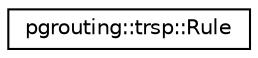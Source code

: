 digraph "Graphical Class Hierarchy"
{
  edge [fontname="Helvetica",fontsize="10",labelfontname="Helvetica",labelfontsize="10"];
  node [fontname="Helvetica",fontsize="10",shape=record];
  rankdir="LR";
  Node1 [label="pgrouting::trsp::Rule",height=0.2,width=0.4,color="black", fillcolor="white", style="filled",URL="$classpgrouting_1_1trsp_1_1Rule.html"];
}
